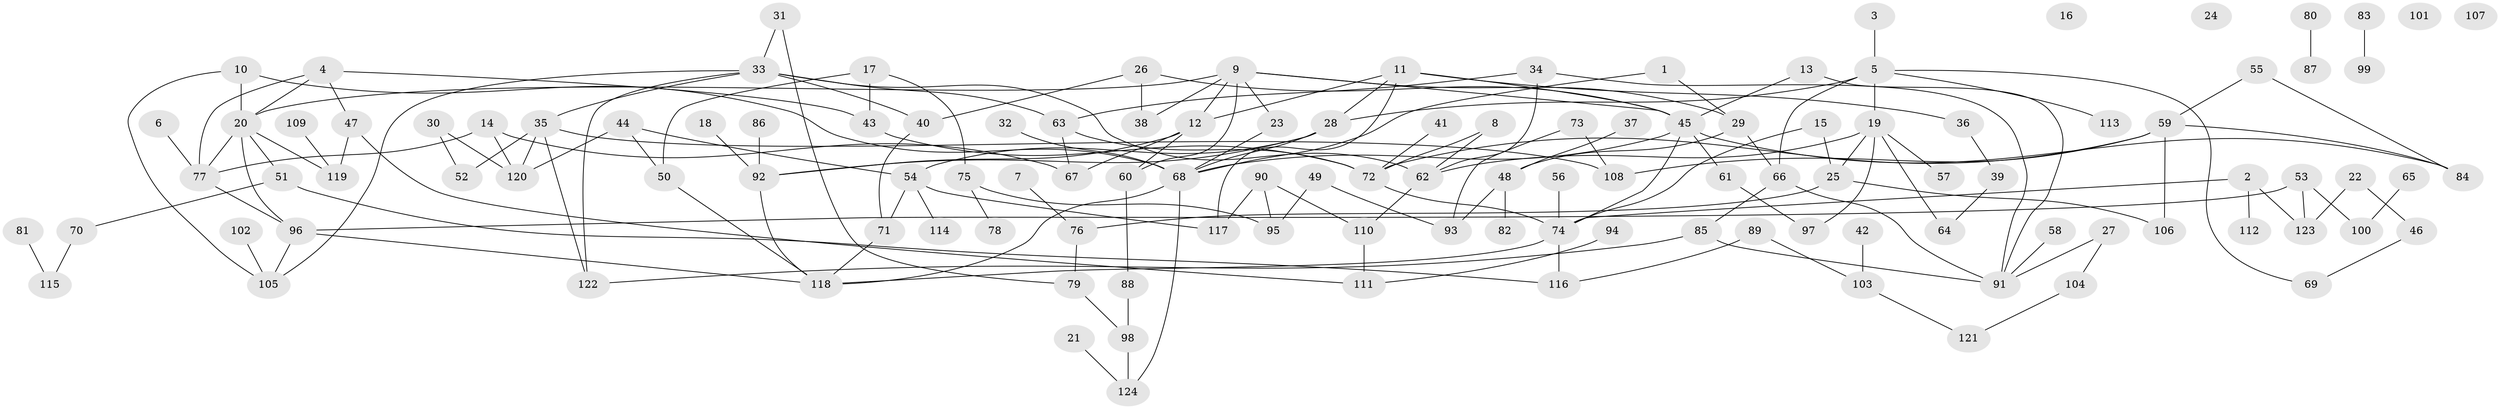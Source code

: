 // coarse degree distribution, {6: 0.10714285714285714, 4: 0.17857142857142858, 3: 0.125, 5: 0.125, 12: 0.017857142857142856, 2: 0.26785714285714285, 8: 0.017857142857142856, 10: 0.017857142857142856, 1: 0.14285714285714285}
// Generated by graph-tools (version 1.1) at 2025/48/03/04/25 22:48:22]
// undirected, 124 vertices, 173 edges
graph export_dot {
  node [color=gray90,style=filled];
  1;
  2;
  3;
  4;
  5;
  6;
  7;
  8;
  9;
  10;
  11;
  12;
  13;
  14;
  15;
  16;
  17;
  18;
  19;
  20;
  21;
  22;
  23;
  24;
  25;
  26;
  27;
  28;
  29;
  30;
  31;
  32;
  33;
  34;
  35;
  36;
  37;
  38;
  39;
  40;
  41;
  42;
  43;
  44;
  45;
  46;
  47;
  48;
  49;
  50;
  51;
  52;
  53;
  54;
  55;
  56;
  57;
  58;
  59;
  60;
  61;
  62;
  63;
  64;
  65;
  66;
  67;
  68;
  69;
  70;
  71;
  72;
  73;
  74;
  75;
  76;
  77;
  78;
  79;
  80;
  81;
  82;
  83;
  84;
  85;
  86;
  87;
  88;
  89;
  90;
  91;
  92;
  93;
  94;
  95;
  96;
  97;
  98;
  99;
  100;
  101;
  102;
  103;
  104;
  105;
  106;
  107;
  108;
  109;
  110;
  111;
  112;
  113;
  114;
  115;
  116;
  117;
  118;
  119;
  120;
  121;
  122;
  123;
  124;
  1 -- 29;
  1 -- 68;
  2 -- 74;
  2 -- 112;
  2 -- 123;
  3 -- 5;
  4 -- 20;
  4 -- 43;
  4 -- 47;
  4 -- 77;
  5 -- 19;
  5 -- 28;
  5 -- 66;
  5 -- 69;
  5 -- 113;
  6 -- 77;
  7 -- 76;
  8 -- 62;
  8 -- 72;
  9 -- 12;
  9 -- 20;
  9 -- 23;
  9 -- 29;
  9 -- 38;
  9 -- 45;
  9 -- 60;
  10 -- 20;
  10 -- 68;
  10 -- 105;
  11 -- 12;
  11 -- 28;
  11 -- 36;
  11 -- 45;
  11 -- 117;
  12 -- 60;
  12 -- 67;
  12 -- 92;
  13 -- 45;
  13 -- 91;
  14 -- 67;
  14 -- 77;
  14 -- 120;
  15 -- 25;
  15 -- 74;
  17 -- 43;
  17 -- 50;
  17 -- 75;
  18 -- 92;
  19 -- 25;
  19 -- 57;
  19 -- 62;
  19 -- 64;
  19 -- 97;
  20 -- 51;
  20 -- 77;
  20 -- 96;
  20 -- 119;
  21 -- 124;
  22 -- 46;
  22 -- 123;
  23 -- 68;
  25 -- 76;
  25 -- 106;
  26 -- 38;
  26 -- 40;
  26 -- 45;
  27 -- 91;
  27 -- 104;
  28 -- 54;
  28 -- 68;
  28 -- 92;
  29 -- 48;
  29 -- 66;
  30 -- 52;
  30 -- 120;
  31 -- 33;
  31 -- 79;
  32 -- 68;
  33 -- 35;
  33 -- 40;
  33 -- 62;
  33 -- 63;
  33 -- 105;
  33 -- 122;
  34 -- 62;
  34 -- 63;
  34 -- 91;
  35 -- 52;
  35 -- 108;
  35 -- 120;
  35 -- 122;
  36 -- 39;
  37 -- 48;
  39 -- 64;
  40 -- 71;
  41 -- 72;
  42 -- 103;
  43 -- 72;
  44 -- 50;
  44 -- 54;
  44 -- 120;
  45 -- 61;
  45 -- 68;
  45 -- 74;
  45 -- 84;
  46 -- 69;
  47 -- 111;
  47 -- 119;
  48 -- 82;
  48 -- 93;
  49 -- 93;
  49 -- 95;
  50 -- 118;
  51 -- 70;
  51 -- 116;
  53 -- 96;
  53 -- 100;
  53 -- 123;
  54 -- 71;
  54 -- 114;
  54 -- 117;
  55 -- 59;
  55 -- 84;
  56 -- 74;
  58 -- 91;
  59 -- 72;
  59 -- 84;
  59 -- 106;
  59 -- 108;
  60 -- 88;
  61 -- 97;
  62 -- 110;
  63 -- 67;
  63 -- 72;
  65 -- 100;
  66 -- 85;
  66 -- 91;
  68 -- 118;
  68 -- 124;
  70 -- 115;
  71 -- 118;
  72 -- 74;
  73 -- 93;
  73 -- 108;
  74 -- 116;
  74 -- 118;
  75 -- 78;
  75 -- 95;
  76 -- 79;
  77 -- 96;
  79 -- 98;
  80 -- 87;
  81 -- 115;
  83 -- 99;
  85 -- 91;
  85 -- 122;
  86 -- 92;
  88 -- 98;
  89 -- 103;
  89 -- 116;
  90 -- 95;
  90 -- 110;
  90 -- 117;
  92 -- 118;
  94 -- 111;
  96 -- 105;
  96 -- 118;
  98 -- 124;
  102 -- 105;
  103 -- 121;
  104 -- 121;
  109 -- 119;
  110 -- 111;
}
